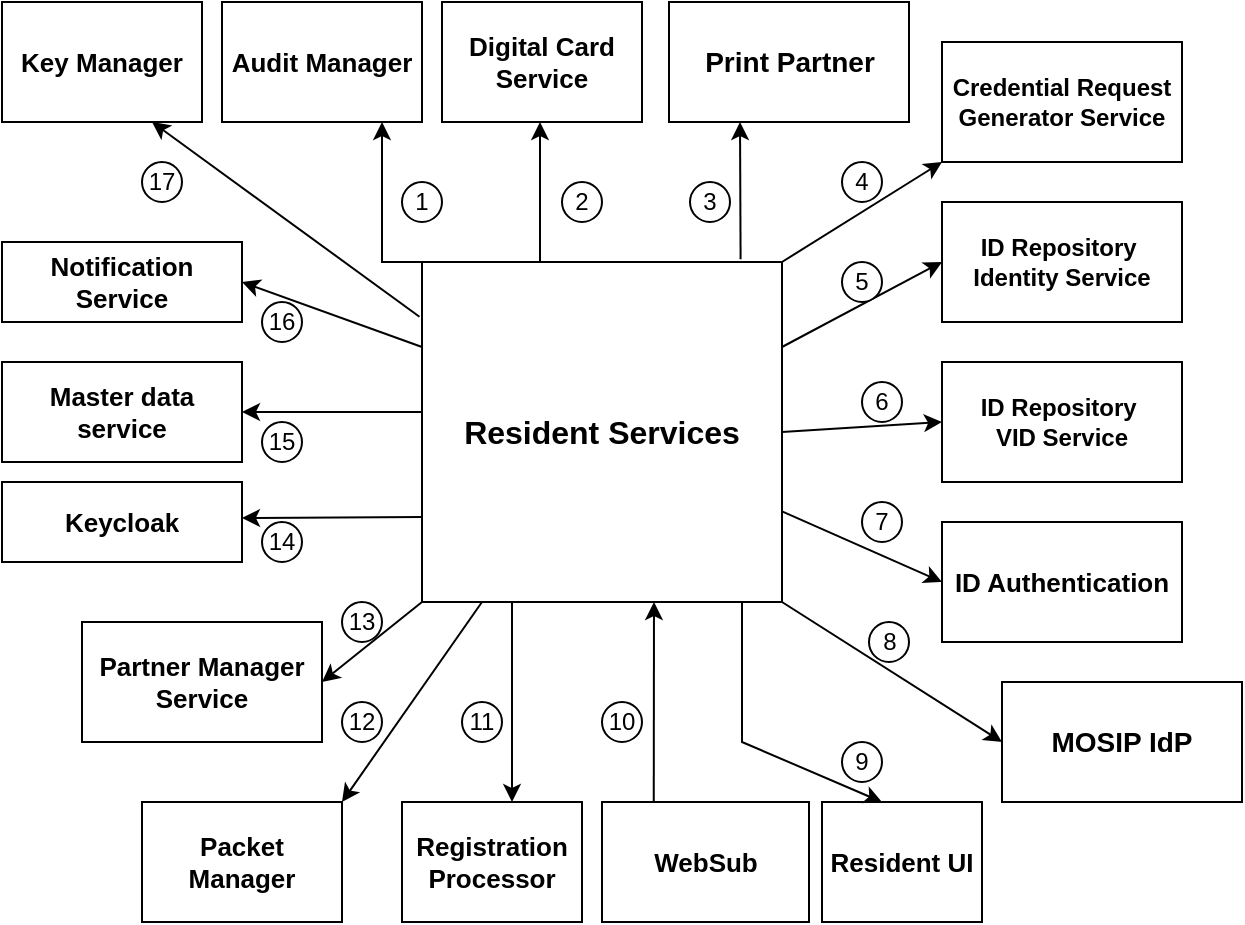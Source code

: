 <mxfile version="20.0.4" type="github">
  <diagram id="IdtC_MJFx4cyMsjxO0qJ" name="Page-1">
    <mxGraphModel dx="782" dy="468" grid="1" gridSize="10" guides="1" tooltips="1" connect="1" arrows="1" fold="1" page="1" pageScale="1" pageWidth="827" pageHeight="1169" math="0" shadow="0">
      <root>
        <mxCell id="0" />
        <mxCell id="1" parent="0" />
        <mxCell id="8xct8dAksHGJy_eD07Iw-1" value="&lt;b&gt;&lt;font style=&quot;font-size: 16px;&quot;&gt;Resident Services&lt;/font&gt;&lt;/b&gt;" style="rounded=0;whiteSpace=wrap;html=1;" parent="1" vertex="1">
          <mxGeometry x="280" y="170" width="180" height="170" as="geometry" />
        </mxCell>
        <mxCell id="8xct8dAksHGJy_eD07Iw-2" value="&lt;b&gt;&lt;font style=&quot;font-size: 13px;&quot;&gt;Resident UI&lt;/font&gt;&lt;/b&gt;" style="rounded=0;whiteSpace=wrap;html=1;" parent="1" vertex="1">
          <mxGeometry x="480" y="440" width="80" height="60" as="geometry" />
        </mxCell>
        <mxCell id="8xct8dAksHGJy_eD07Iw-3" value="&lt;b&gt;&lt;font style=&quot;font-size: 14px;&quot;&gt;MOSIP IdP&lt;/font&gt;&lt;/b&gt;" style="rounded=0;whiteSpace=wrap;html=1;" parent="1" vertex="1">
          <mxGeometry x="570" y="380" width="120" height="60" as="geometry" />
        </mxCell>
        <mxCell id="8xct8dAksHGJy_eD07Iw-4" value="&lt;b&gt;ID Repository&amp;nbsp;&lt;br&gt;VID Service&lt;/b&gt;" style="rounded=0;whiteSpace=wrap;html=1;" parent="1" vertex="1">
          <mxGeometry x="540" y="220" width="120" height="60" as="geometry" />
        </mxCell>
        <mxCell id="8xct8dAksHGJy_eD07Iw-5" value="&lt;b&gt;ID Repository&amp;nbsp;&lt;br&gt;Identity Service&lt;/b&gt;" style="rounded=0;whiteSpace=wrap;html=1;" parent="1" vertex="1">
          <mxGeometry x="540" y="140" width="120" height="60" as="geometry" />
        </mxCell>
        <mxCell id="8xct8dAksHGJy_eD07Iw-6" value="&lt;b&gt;Credential Request Generator Service&lt;/b&gt;" style="rounded=0;whiteSpace=wrap;html=1;" parent="1" vertex="1">
          <mxGeometry x="540" y="60" width="120" height="60" as="geometry" />
        </mxCell>
        <mxCell id="8xct8dAksHGJy_eD07Iw-7" value="&lt;b&gt;&lt;font style=&quot;font-size: 13px;&quot;&gt;Digital Card Service&lt;/font&gt;&lt;/b&gt;" style="rounded=0;whiteSpace=wrap;html=1;" parent="1" vertex="1">
          <mxGeometry x="290" y="40" width="100" height="60" as="geometry" />
        </mxCell>
        <mxCell id="8xct8dAksHGJy_eD07Iw-8" value="&lt;font style=&quot;font-size: 13px;&quot;&gt;&lt;b&gt;Audit&lt;/b&gt; &lt;b&gt;Manager&lt;/b&gt;&lt;/font&gt;" style="rounded=0;whiteSpace=wrap;html=1;" parent="1" vertex="1">
          <mxGeometry x="180" y="40" width="100" height="60" as="geometry" />
        </mxCell>
        <mxCell id="8xct8dAksHGJy_eD07Iw-9" value="&lt;b&gt;&lt;font style=&quot;font-size: 13px;&quot;&gt;Notification Service&lt;/font&gt;&lt;/b&gt;" style="rounded=0;whiteSpace=wrap;html=1;" parent="1" vertex="1">
          <mxGeometry x="70" y="160" width="120" height="40" as="geometry" />
        </mxCell>
        <mxCell id="8xct8dAksHGJy_eD07Iw-10" value="&lt;b&gt;&lt;font style=&quot;font-size: 13px;&quot;&gt;Master data service&lt;/font&gt;&lt;/b&gt;" style="rounded=0;whiteSpace=wrap;html=1;" parent="1" vertex="1">
          <mxGeometry x="70" y="220" width="120" height="50" as="geometry" />
        </mxCell>
        <mxCell id="8xct8dAksHGJy_eD07Iw-11" value="&lt;b&gt;&lt;font style=&quot;font-size: 13px;&quot;&gt;Partner Manager Service&lt;/font&gt;&lt;/b&gt;" style="rounded=0;whiteSpace=wrap;html=1;" parent="1" vertex="1">
          <mxGeometry x="110" y="350" width="120" height="60" as="geometry" />
        </mxCell>
        <mxCell id="8xct8dAksHGJy_eD07Iw-12" value="" style="endArrow=classic;html=1;rounded=0;exitX=1;exitY=0.5;exitDx=0;exitDy=0;entryX=0;entryY=0.5;entryDx=0;entryDy=0;" parent="1" source="8xct8dAksHGJy_eD07Iw-1" target="8xct8dAksHGJy_eD07Iw-4" edge="1">
          <mxGeometry width="50" height="50" relative="1" as="geometry">
            <mxPoint x="380" y="260" as="sourcePoint" />
            <mxPoint x="430" y="210" as="targetPoint" />
          </mxGeometry>
        </mxCell>
        <mxCell id="8xct8dAksHGJy_eD07Iw-15" value="" style="endArrow=classic;html=1;rounded=0;entryX=1;entryY=0.5;entryDx=0;entryDy=0;" parent="1" target="8xct8dAksHGJy_eD07Iw-10" edge="1">
          <mxGeometry width="50" height="50" relative="1" as="geometry">
            <mxPoint x="280" y="245" as="sourcePoint" />
            <mxPoint x="190" y="250" as="targetPoint" />
          </mxGeometry>
        </mxCell>
        <mxCell id="8xct8dAksHGJy_eD07Iw-17" value="&lt;b&gt;&lt;font style=&quot;font-size: 13px;&quot;&gt;WebSub&lt;/font&gt;&lt;/b&gt;" style="rounded=0;whiteSpace=wrap;html=1;" parent="1" vertex="1">
          <mxGeometry x="370" y="440" width="103.5" height="60" as="geometry" />
        </mxCell>
        <mxCell id="8xct8dAksHGJy_eD07Iw-18" value="" style="endArrow=classic;html=1;rounded=0;exitX=0.25;exitY=0;exitDx=0;exitDy=0;" parent="1" source="8xct8dAksHGJy_eD07Iw-17" edge="1">
          <mxGeometry width="50" height="50" relative="1" as="geometry">
            <mxPoint x="394" y="430" as="sourcePoint" />
            <mxPoint x="396" y="340" as="targetPoint" />
          </mxGeometry>
        </mxCell>
        <mxCell id="8xct8dAksHGJy_eD07Iw-19" value="" style="endArrow=classic;html=1;rounded=0;entryX=1;entryY=0.5;entryDx=0;entryDy=0;exitX=0;exitY=1;exitDx=0;exitDy=0;" parent="1" source="8xct8dAksHGJy_eD07Iw-1" target="8xct8dAksHGJy_eD07Iw-11" edge="1">
          <mxGeometry width="50" height="50" relative="1" as="geometry">
            <mxPoint x="210" y="320" as="sourcePoint" />
            <mxPoint x="260" y="270" as="targetPoint" />
          </mxGeometry>
        </mxCell>
        <mxCell id="8xct8dAksHGJy_eD07Iw-20" value="" style="endArrow=classic;html=1;rounded=0;exitX=0;exitY=0;exitDx=0;exitDy=0;" parent="1" source="8xct8dAksHGJy_eD07Iw-1" edge="1">
          <mxGeometry width="50" height="50" relative="1" as="geometry">
            <mxPoint x="312.5" y="260" as="sourcePoint" />
            <mxPoint x="260" y="100" as="targetPoint" />
            <Array as="points">
              <mxPoint x="260" y="170" />
            </Array>
          </mxGeometry>
        </mxCell>
        <mxCell id="8xct8dAksHGJy_eD07Iw-21" value="" style="endArrow=classic;html=1;rounded=0;" parent="1" edge="1">
          <mxGeometry width="50" height="50" relative="1" as="geometry">
            <mxPoint x="339" y="170" as="sourcePoint" />
            <mxPoint x="339" y="100" as="targetPoint" />
            <Array as="points">
              <mxPoint x="339" y="140" />
            </Array>
          </mxGeometry>
        </mxCell>
        <mxCell id="8xct8dAksHGJy_eD07Iw-22" value="" style="endArrow=classic;html=1;rounded=0;exitX=1;exitY=0;exitDx=0;exitDy=0;entryX=0;entryY=1;entryDx=0;entryDy=0;" parent="1" source="8xct8dAksHGJy_eD07Iw-1" target="8xct8dAksHGJy_eD07Iw-6" edge="1">
          <mxGeometry width="50" height="50" relative="1" as="geometry">
            <mxPoint x="320" y="200" as="sourcePoint" />
            <mxPoint x="280" y="110" as="targetPoint" />
          </mxGeometry>
        </mxCell>
        <mxCell id="8xct8dAksHGJy_eD07Iw-23" value="" style="endArrow=classic;html=1;rounded=0;entryX=0;entryY=0.5;entryDx=0;entryDy=0;exitX=1;exitY=0.25;exitDx=0;exitDy=0;" parent="1" source="8xct8dAksHGJy_eD07Iw-1" target="8xct8dAksHGJy_eD07Iw-5" edge="1">
          <mxGeometry width="50" height="50" relative="1" as="geometry">
            <mxPoint x="410" y="200" as="sourcePoint" />
            <mxPoint x="490" y="110" as="targetPoint" />
          </mxGeometry>
        </mxCell>
        <mxCell id="8xct8dAksHGJy_eD07Iw-24" value="&lt;b&gt;&lt;font style=&quot;font-size: 14px;&quot;&gt;Print Partner&lt;/font&gt;&lt;/b&gt;" style="rounded=0;whiteSpace=wrap;html=1;" parent="1" vertex="1">
          <mxGeometry x="403.5" y="40" width="120" height="60" as="geometry" />
        </mxCell>
        <mxCell id="8xct8dAksHGJy_eD07Iw-26" value="&lt;b&gt;&lt;font style=&quot;font-size: 13px;&quot;&gt;ID Authentication&lt;/font&gt;&lt;/b&gt;" style="rounded=0;whiteSpace=wrap;html=1;" parent="1" vertex="1">
          <mxGeometry x="540" y="300" width="120" height="60" as="geometry" />
        </mxCell>
        <mxCell id="8xct8dAksHGJy_eD07Iw-28" value="" style="endArrow=classic;html=1;rounded=0;entryX=0;entryY=0.5;entryDx=0;entryDy=0;" parent="1" source="8xct8dAksHGJy_eD07Iw-1" target="8xct8dAksHGJy_eD07Iw-26" edge="1">
          <mxGeometry width="50" height="50" relative="1" as="geometry">
            <mxPoint x="420" y="290" as="sourcePoint" />
            <mxPoint x="470" y="240" as="targetPoint" />
          </mxGeometry>
        </mxCell>
        <mxCell id="8xct8dAksHGJy_eD07Iw-29" value="&lt;b&gt;&lt;font style=&quot;font-size: 13px;&quot;&gt;Keycloak&lt;/font&gt;&lt;/b&gt;" style="rounded=0;whiteSpace=wrap;html=1;" parent="1" vertex="1">
          <mxGeometry x="70" y="280" width="120" height="40" as="geometry" />
        </mxCell>
        <mxCell id="8xct8dAksHGJy_eD07Iw-30" value="" style="endArrow=classic;html=1;rounded=0;exitX=0;exitY=0.75;exitDx=0;exitDy=0;" parent="1" source="8xct8dAksHGJy_eD07Iw-1" edge="1">
          <mxGeometry width="50" height="50" relative="1" as="geometry">
            <mxPoint x="280" y="230" as="sourcePoint" />
            <mxPoint x="190" y="298" as="targetPoint" />
          </mxGeometry>
        </mxCell>
        <mxCell id="8xct8dAksHGJy_eD07Iw-31" value="&lt;b&gt;&lt;font style=&quot;font-size: 13px;&quot;&gt;Packet Manager&lt;/font&gt;&lt;/b&gt;" style="rounded=0;whiteSpace=wrap;html=1;" parent="1" vertex="1">
          <mxGeometry x="140" y="440" width="100" height="60" as="geometry" />
        </mxCell>
        <mxCell id="8xct8dAksHGJy_eD07Iw-32" value="&lt;b&gt;&lt;font style=&quot;font-size: 13px;&quot;&gt;Registration Processor&lt;/font&gt;&lt;/b&gt;" style="rounded=0;whiteSpace=wrap;html=1;" parent="1" vertex="1">
          <mxGeometry x="270" y="440" width="90" height="60" as="geometry" />
        </mxCell>
        <mxCell id="8xct8dAksHGJy_eD07Iw-33" value="" style="endArrow=classic;html=1;rounded=0;entryX=1;entryY=0;entryDx=0;entryDy=0;" parent="1" target="8xct8dAksHGJy_eD07Iw-31" edge="1">
          <mxGeometry width="50" height="50" relative="1" as="geometry">
            <mxPoint x="310" y="340" as="sourcePoint" />
            <mxPoint x="200" y="350" as="targetPoint" />
          </mxGeometry>
        </mxCell>
        <mxCell id="MJiMK6wVdFbHmo4bfG6_-1" value="7" style="ellipse;whiteSpace=wrap;html=1;aspect=fixed;" parent="1" vertex="1">
          <mxGeometry x="500" y="290" width="20" height="20" as="geometry" />
        </mxCell>
        <mxCell id="MJiMK6wVdFbHmo4bfG6_-2" value="5" style="ellipse;whiteSpace=wrap;html=1;aspect=fixed;" parent="1" vertex="1">
          <mxGeometry x="490" y="170" width="20" height="20" as="geometry" />
        </mxCell>
        <mxCell id="MJiMK6wVdFbHmo4bfG6_-3" value="4" style="ellipse;whiteSpace=wrap;html=1;aspect=fixed;" parent="1" vertex="1">
          <mxGeometry x="490" y="120" width="20" height="20" as="geometry" />
        </mxCell>
        <mxCell id="MJiMK6wVdFbHmo4bfG6_-4" value="3" style="ellipse;whiteSpace=wrap;html=1;aspect=fixed;" parent="1" vertex="1">
          <mxGeometry x="414" y="130" width="20" height="20" as="geometry" />
        </mxCell>
        <mxCell id="MJiMK6wVdFbHmo4bfG6_-5" value="2" style="ellipse;whiteSpace=wrap;html=1;aspect=fixed;" parent="1" vertex="1">
          <mxGeometry x="350" y="130" width="20" height="20" as="geometry" />
        </mxCell>
        <mxCell id="MJiMK6wVdFbHmo4bfG6_-6" value="1" style="ellipse;whiteSpace=wrap;html=1;aspect=fixed;" parent="1" vertex="1">
          <mxGeometry x="270" y="130" width="20" height="20" as="geometry" />
        </mxCell>
        <mxCell id="MJiMK6wVdFbHmo4bfG6_-8" value="15" style="ellipse;whiteSpace=wrap;html=1;aspect=fixed;" parent="1" vertex="1">
          <mxGeometry x="200" y="250" width="20" height="20" as="geometry" />
        </mxCell>
        <mxCell id="MJiMK6wVdFbHmo4bfG6_-9" value="14" style="ellipse;whiteSpace=wrap;html=1;aspect=fixed;" parent="1" vertex="1">
          <mxGeometry x="200" y="300" width="20" height="20" as="geometry" />
        </mxCell>
        <mxCell id="MJiMK6wVdFbHmo4bfG6_-10" value="13" style="ellipse;whiteSpace=wrap;html=1;aspect=fixed;" parent="1" vertex="1">
          <mxGeometry x="240" y="340" width="20" height="20" as="geometry" />
        </mxCell>
        <mxCell id="MJiMK6wVdFbHmo4bfG6_-11" value="12" style="ellipse;whiteSpace=wrap;html=1;aspect=fixed;" parent="1" vertex="1">
          <mxGeometry x="240" y="390" width="20" height="20" as="geometry" />
        </mxCell>
        <mxCell id="MJiMK6wVdFbHmo4bfG6_-12" value="11" style="ellipse;whiteSpace=wrap;html=1;aspect=fixed;" parent="1" vertex="1">
          <mxGeometry x="300" y="390" width="20" height="20" as="geometry" />
        </mxCell>
        <mxCell id="MJiMK6wVdFbHmo4bfG6_-13" value="10" style="ellipse;whiteSpace=wrap;html=1;aspect=fixed;" parent="1" vertex="1">
          <mxGeometry x="370" y="390" width="20" height="20" as="geometry" />
        </mxCell>
        <mxCell id="MJiMK6wVdFbHmo4bfG6_-14" value="9" style="ellipse;whiteSpace=wrap;html=1;aspect=fixed;" parent="1" vertex="1">
          <mxGeometry x="490" y="410" width="20" height="20" as="geometry" />
        </mxCell>
        <mxCell id="MJiMK6wVdFbHmo4bfG6_-15" value="8" style="ellipse;whiteSpace=wrap;html=1;aspect=fixed;" parent="1" vertex="1">
          <mxGeometry x="503.5" y="350" width="20" height="20" as="geometry" />
        </mxCell>
        <mxCell id="MJiMK6wVdFbHmo4bfG6_-18" value="" style="endArrow=classic;html=1;rounded=0;exitX=0;exitY=0.25;exitDx=0;exitDy=0;entryX=1;entryY=0.5;entryDx=0;entryDy=0;" parent="1" source="8xct8dAksHGJy_eD07Iw-1" target="8xct8dAksHGJy_eD07Iw-9" edge="1">
          <mxGeometry width="50" height="50" relative="1" as="geometry">
            <mxPoint x="280" y="212.5" as="sourcePoint" />
            <mxPoint x="250" y="180" as="targetPoint" />
          </mxGeometry>
        </mxCell>
        <mxCell id="MJiMK6wVdFbHmo4bfG6_-24" value="6" style="ellipse;whiteSpace=wrap;html=1;aspect=fixed;" parent="1" vertex="1">
          <mxGeometry x="500" y="230" width="20" height="20" as="geometry" />
        </mxCell>
        <mxCell id="MJiMK6wVdFbHmo4bfG6_-25" value="16" style="ellipse;whiteSpace=wrap;html=1;aspect=fixed;" parent="1" vertex="1">
          <mxGeometry x="200" y="190" width="20" height="20" as="geometry" />
        </mxCell>
        <mxCell id="MJiMK6wVdFbHmo4bfG6_-29" value="&lt;font style=&quot;font-size: 13px;&quot;&gt;&lt;b&gt;Key Manager&lt;/b&gt;&lt;/font&gt;" style="rounded=0;whiteSpace=wrap;html=1;" parent="1" vertex="1">
          <mxGeometry x="70" y="40" width="100" height="60" as="geometry" />
        </mxCell>
        <mxCell id="MJiMK6wVdFbHmo4bfG6_-35" value="17" style="ellipse;whiteSpace=wrap;html=1;aspect=fixed;" parent="1" vertex="1">
          <mxGeometry x="140" y="120" width="20" height="20" as="geometry" />
        </mxCell>
        <mxCell id="NOFrJTyZZXEDuQyi9nta-16" value="" style="endArrow=classic;html=1;rounded=0;" edge="1" parent="1">
          <mxGeometry width="50" height="50" relative="1" as="geometry">
            <mxPoint x="440" y="340" as="sourcePoint" />
            <mxPoint x="510" y="440" as="targetPoint" />
            <Array as="points">
              <mxPoint x="440" y="410" />
            </Array>
          </mxGeometry>
        </mxCell>
        <mxCell id="NOFrJTyZZXEDuQyi9nta-19" value="" style="endArrow=classic;html=1;rounded=0;exitX=0.25;exitY=1;exitDx=0;exitDy=0;" edge="1" parent="1" source="8xct8dAksHGJy_eD07Iw-1">
          <mxGeometry width="50" height="50" relative="1" as="geometry">
            <mxPoint x="310" y="560" as="sourcePoint" />
            <mxPoint x="325" y="440" as="targetPoint" />
          </mxGeometry>
        </mxCell>
        <mxCell id="NOFrJTyZZXEDuQyi9nta-30" value="" style="endArrow=classic;html=1;rounded=0;entryX=0.75;entryY=1;entryDx=0;entryDy=0;exitX=-0.007;exitY=0.161;exitDx=0;exitDy=0;exitPerimeter=0;" edge="1" parent="1" source="8xct8dAksHGJy_eD07Iw-1" target="MJiMK6wVdFbHmo4bfG6_-29">
          <mxGeometry width="50" height="50" relative="1" as="geometry">
            <mxPoint x="270" y="180" as="sourcePoint" />
            <mxPoint x="360" y="130" as="targetPoint" />
          </mxGeometry>
        </mxCell>
        <mxCell id="NOFrJTyZZXEDuQyi9nta-33" value="" style="endArrow=classic;html=1;rounded=0;fontSize=13;exitX=0.885;exitY=-0.008;exitDx=0;exitDy=0;exitPerimeter=0;" edge="1" parent="1" source="8xct8dAksHGJy_eD07Iw-1">
          <mxGeometry width="50" height="50" relative="1" as="geometry">
            <mxPoint x="310" y="240" as="sourcePoint" />
            <mxPoint x="439" y="100" as="targetPoint" />
          </mxGeometry>
        </mxCell>
        <mxCell id="NOFrJTyZZXEDuQyi9nta-41" value="" style="endArrow=classic;html=1;rounded=0;fontSize=13;entryX=0;entryY=0.5;entryDx=0;entryDy=0;exitX=1;exitY=1;exitDx=0;exitDy=0;" edge="1" parent="1" source="8xct8dAksHGJy_eD07Iw-1" target="8xct8dAksHGJy_eD07Iw-3">
          <mxGeometry width="50" height="50" relative="1" as="geometry">
            <mxPoint x="310" y="340" as="sourcePoint" />
            <mxPoint x="360" y="290" as="targetPoint" />
          </mxGeometry>
        </mxCell>
      </root>
    </mxGraphModel>
  </diagram>
</mxfile>
